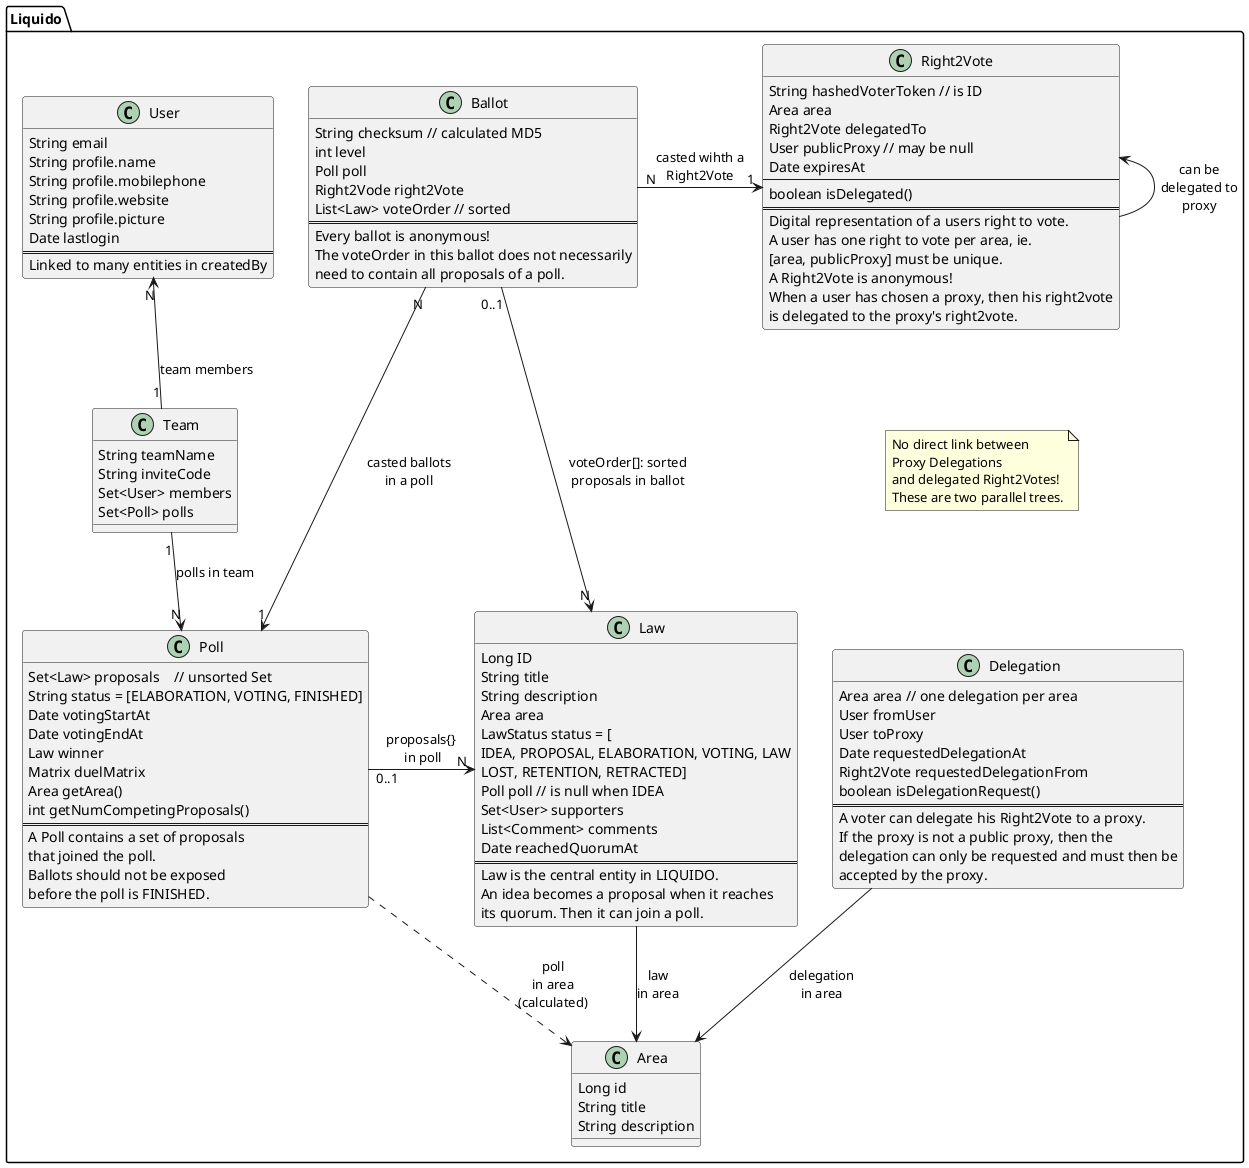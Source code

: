 @startuml
' Split into 4 pages
'page 2x2
'skinparam pageMargin 10
'skinparam pageExternalColor gray
'skinparam pageBorderColor black

package Liquido {



Delegation --> Area: delegation\nin area
Law --> Area: law\nin area
Poll ..> Area: poll\nin area\n(calculated)
Poll "0..1" -> "N" Law: proposals{}\n in poll
Ballot "N" --> "1" Poll: casted ballots\nin a poll
Ballot "0..1" --> "N" Law: voteOrder[]: sorted\nproposals in ballot
Ballot "N" -right-> "1" Right2Vote: casted wihth a\nRight2Vote
Team "1" -up-> "N" User: team members
Team "1" --> "N" Poll: polls in team
Right2Vote -up-> Right2Vote: can be\ndelegated to\nproxy


note "No direct link between\nProxy Delegations\nand delegated Right2Votes!\nThese are two parallel trees." as Note1
Delegation .[hidden]up. Note1
Note1 .[hidden]up. Right2Vote


' These are just for layout
Law -[hidden]right-> Delegation



class Area {
  Long id
  String title
  String description
}

class Law {
  Long ID
  String title
  String description
  Area area
  LawStatus status = [
    IDEA, PROPOSAL, ELABORATION, VOTING, LAW
    LOST, RETENTION, RETRACTED]
  Poll poll // is null when IDEA
  Set<User> supporters
  List<Comment> comments
  Date reachedQuorumAt
  ==
  Law is the central entity in LIQUIDO.
  An idea becomes a proposal when it reaches
  its quorum. Then it can join a poll.
}

class Poll {
  Set<Law> proposals    // unsorted Set
  String status = [ELABORATION, VOTING, FINISHED]
  Date votingStartAt
  Date votingEndAt
  Law winner
  Matrix duelMatrix
  Area getArea()
  int getNumCompetingProposals()
  ==
  A Poll contains a set of proposals 
  that joined the poll.
  Ballots should not be exposed
  before the poll is FINISHED.
}

class Ballot {
  String checksum // calculated MD5
  int level
  Poll poll
  Right2Vode right2Vote
  List<Law> voteOrder // sorted
  ==
  Every ballot is anonymous!
  The voteOrder in this ballot does not necessarily
  need to contain all proposals of a poll.
}

class Delegation {
  Area area // one delegation per area
  User fromUser
  User toProxy
  Date requestedDelegationAt
  Right2Vote requestedDelegationFrom
  boolean isDelegationRequest()
  ==
  A voter can delegate his Right2Vote to a proxy.
  If the proxy is not a public proxy, then the
  delegation can only be requested and must then be
  accepted by the proxy.
}

class Right2Vote {
  String hashedVoterToken // is ID
  Area area
  Right2Vote delegatedTo
  User publicProxy // may be null
  Date expiresAt
  --
  boolean isDelegated()
  ==
  Digital representation of a users right to vote.
  A user has one right to vote per area, ie.
  [area, publicProxy] must be unique.
  A Right2Vote is anonymous!
  When a user has chosen a proxy, then his right2vote
  is delegated to the proxy's right2vote.
}

class Team {
  String teamName
  String inviteCode
  Set<User> members
  Set<Poll> polls
}

class User {
  String email
  String profile.name
  String profile.mobilephone
  String profile.website
  String profile.picture
  Date lastlogin
  ==
  Linked to many entities in createdBy
}

' end package
}
@enduml